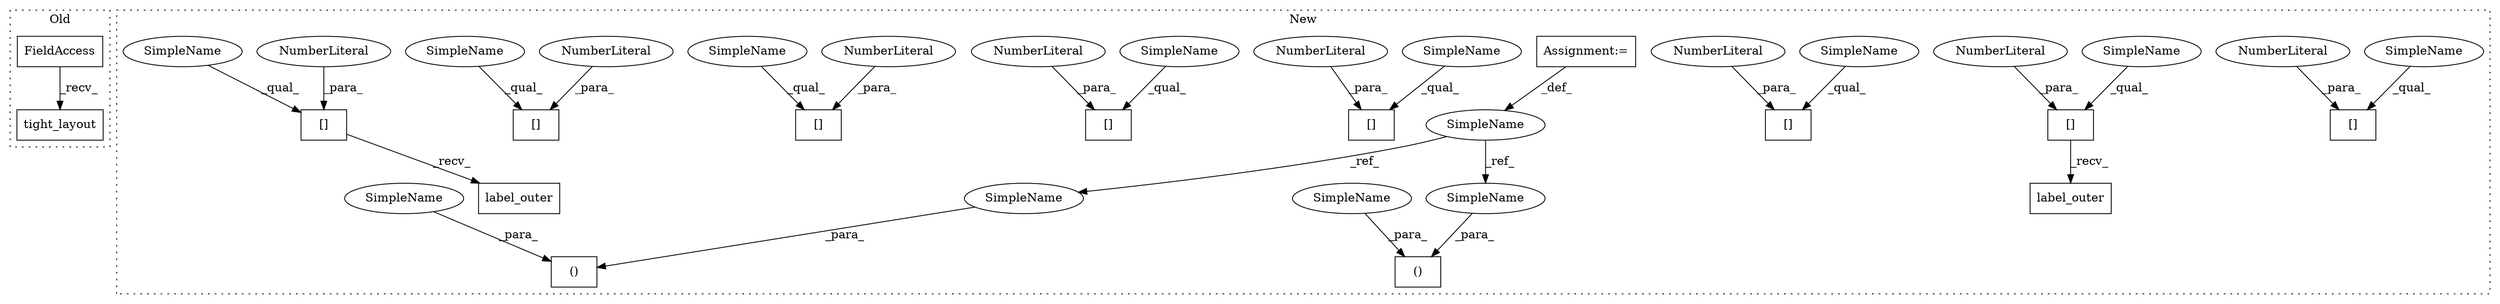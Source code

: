 digraph G {
subgraph cluster0 {
1 [label="tight_layout" a="32" s="930" l="14" shape="box"];
5 [label="FieldAccess" a="22" s="912" l="10" shape="box"];
label = "Old";
style="dotted";
}
subgraph cluster1 {
2 [label="label_outer" a="32" s="1800" l="13" shape="box"];
3 [label="[]" a="2" s="1794,1798" l="3,1" shape="box"];
4 [label="NumberLiteral" a="34" s="1797" l="1" shape="ellipse"];
6 [label="[]" a="2" s="1774,1778" l="3,1" shape="box"];
7 [label="()" a="106" s="738" l="18" shape="box"];
8 [label="[]" a="2" s="1508,1512" l="3,1" shape="box"];
9 [label="NumberLiteral" a="34" s="1511" l="1" shape="ellipse"];
10 [label="[]" a="2" s="1446,1450" l="3,1" shape="box"];
11 [label="NumberLiteral" a="34" s="1449" l="1" shape="ellipse"];
12 [label="[]" a="2" s="1626,1630" l="3,1" shape="box"];
13 [label="NumberLiteral" a="34" s="1629" l="1" shape="ellipse"];
14 [label="[]" a="2" s="1722,1726" l="3,1" shape="box"];
15 [label="NumberLiteral" a="34" s="1777" l="1" shape="ellipse"];
16 [label="[]" a="2" s="1646,1650" l="3,1" shape="box"];
17 [label="NumberLiteral" a="34" s="1725" l="1" shape="ellipse"];
18 [label="NumberLiteral" a="34" s="1649" l="1" shape="ellipse"];
19 [label="Assignment:=" a="7" s="165" l="3" shape="box"];
20 [label="[]" a="2" s="1458,1462" l="3,1" shape="box"];
21 [label="NumberLiteral" a="34" s="1461" l="1" shape="ellipse"];
22 [label="label_outer" a="32" s="1652" l="13" shape="box"];
23 [label="()" a="106" s="1206" l="18" shape="box"];
24 [label="SimpleName" a="42" s="165" l="3" shape="ellipse"];
25 [label="SimpleName" a="42" s="1206" l="3" shape="ellipse"];
26 [label="SimpleName" a="42" s="738" l="3" shape="ellipse"];
27 [label="SimpleName" a="42" s="1508" l="2" shape="ellipse"];
28 [label="SimpleName" a="42" s="1458" l="2" shape="ellipse"];
29 [label="SimpleName" a="42" s="1626" l="2" shape="ellipse"];
30 [label="SimpleName" a="42" s="1722" l="2" shape="ellipse"];
31 [label="SimpleName" a="42" s="1646" l="2" shape="ellipse"];
32 [label="SimpleName" a="42" s="754" l="2" shape="ellipse"];
33 [label="SimpleName" a="42" s="1794" l="2" shape="ellipse"];
34 [label="SimpleName" a="42" s="1774" l="2" shape="ellipse"];
35 [label="SimpleName" a="42" s="1222" l="2" shape="ellipse"];
36 [label="SimpleName" a="42" s="1446" l="2" shape="ellipse"];
label = "New";
style="dotted";
}
3 -> 2 [label="_recv_"];
4 -> 3 [label="_para_"];
5 -> 1 [label="_recv_"];
9 -> 8 [label="_para_"];
11 -> 10 [label="_para_"];
13 -> 12 [label="_para_"];
15 -> 6 [label="_para_"];
16 -> 22 [label="_recv_"];
17 -> 14 [label="_para_"];
18 -> 16 [label="_para_"];
19 -> 24 [label="_def_"];
21 -> 20 [label="_para_"];
24 -> 25 [label="_ref_"];
24 -> 26 [label="_ref_"];
25 -> 23 [label="_para_"];
26 -> 7 [label="_para_"];
27 -> 8 [label="_qual_"];
28 -> 20 [label="_qual_"];
29 -> 12 [label="_qual_"];
30 -> 14 [label="_qual_"];
31 -> 16 [label="_qual_"];
32 -> 7 [label="_para_"];
33 -> 3 [label="_qual_"];
34 -> 6 [label="_qual_"];
35 -> 23 [label="_para_"];
36 -> 10 [label="_qual_"];
}